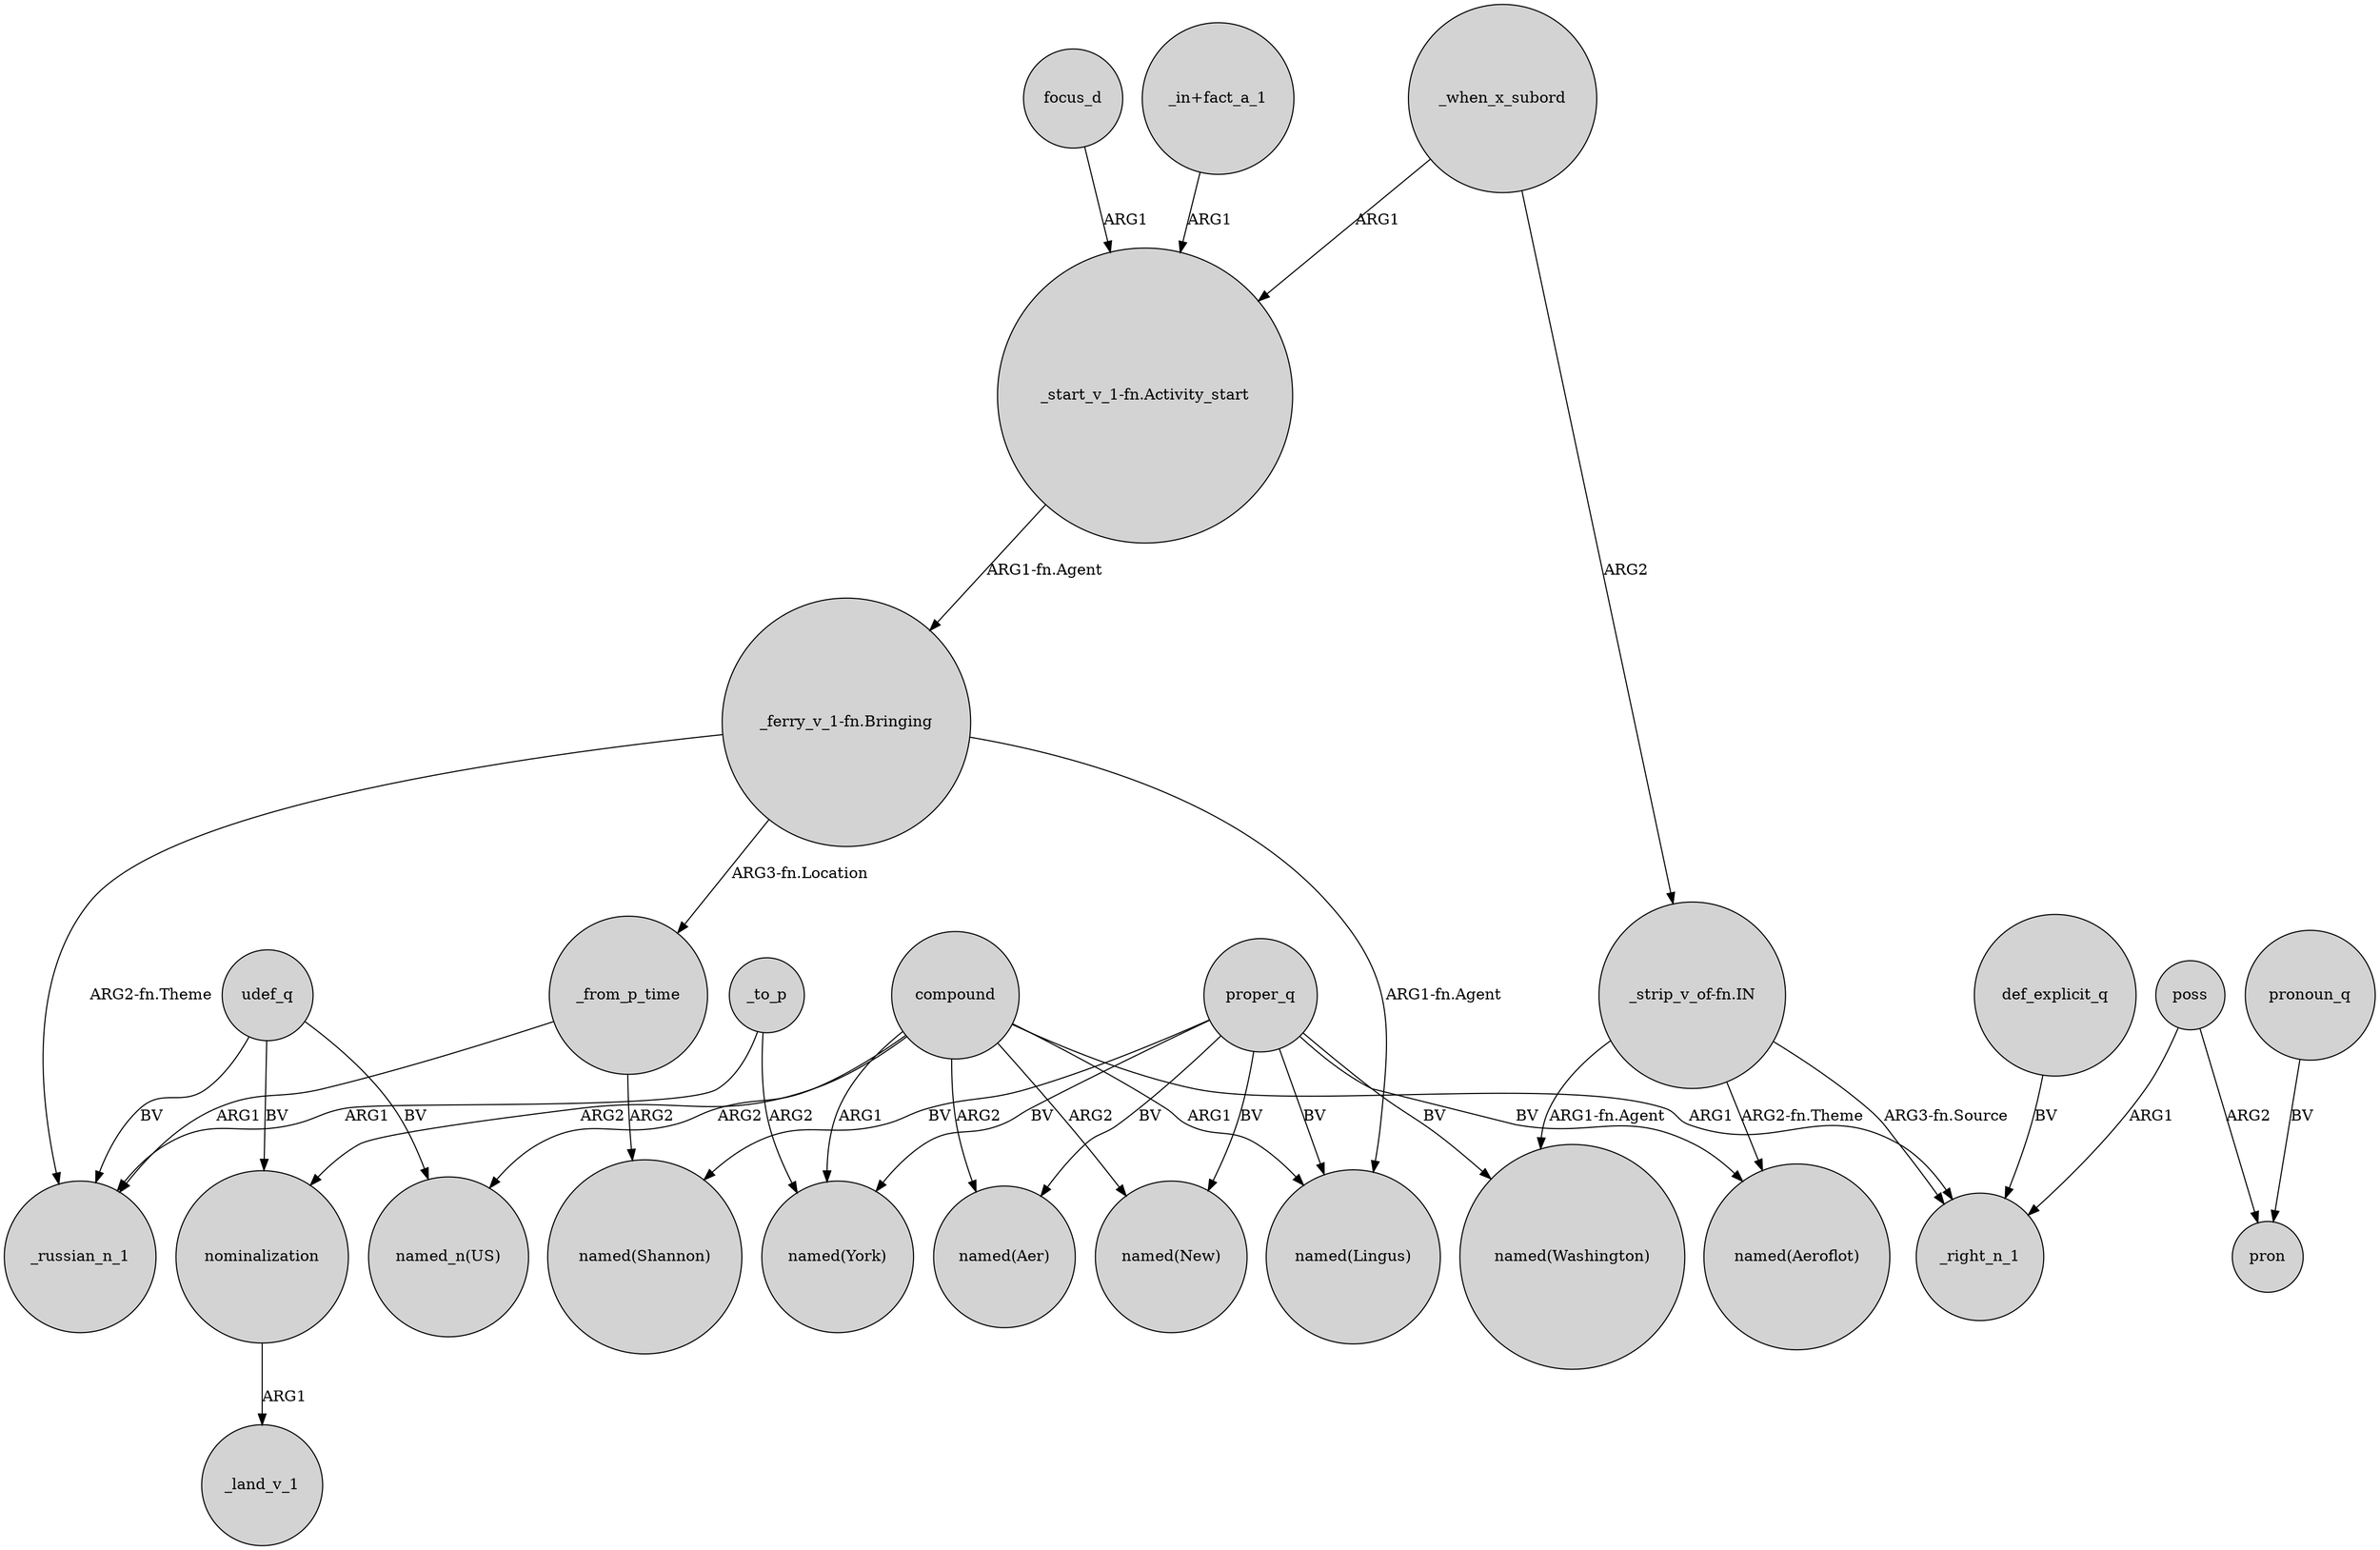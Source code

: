 digraph {
	node [shape=circle style=filled]
	_when_x_subord -> "_start_v_1-fn.Activity_start" [label=ARG1]
	udef_q -> "named_n(US)" [label=BV]
	compound -> "named(New)" [label=ARG2]
	poss -> pron [label=ARG2]
	proper_q -> "named(Lingus)" [label=BV]
	nominalization -> _land_v_1 [label=ARG1]
	proper_q -> "named(New)" [label=BV]
	compound -> "named(Aer)" [label=ARG2]
	_to_p -> _russian_n_1 [label=ARG1]
	"_strip_v_of-fn.IN" -> _right_n_1 [label="ARG3-fn.Source"]
	"_ferry_v_1-fn.Bringing" -> "named(Lingus)" [label="ARG1-fn.Agent"]
	compound -> nominalization [label=ARG2]
	_from_p_time -> _russian_n_1 [label=ARG1]
	compound -> "named_n(US)" [label=ARG2]
	proper_q -> "named(Washington)" [label=BV]
	"_ferry_v_1-fn.Bringing" -> _from_p_time [label="ARG3-fn.Location"]
	pronoun_q -> pron [label=BV]
	"_strip_v_of-fn.IN" -> "named(Washington)" [label="ARG1-fn.Agent"]
	"_ferry_v_1-fn.Bringing" -> _russian_n_1 [label="ARG2-fn.Theme"]
	compound -> "named(York)" [label=ARG1]
	proper_q -> "named(Aer)" [label=BV]
	proper_q -> "named(Aeroflot)" [label=BV]
	proper_q -> "named(Shannon)" [label=BV]
	_to_p -> "named(York)" [label=ARG2]
	udef_q -> nominalization [label=BV]
	_from_p_time -> "named(Shannon)" [label=ARG2]
	focus_d -> "_start_v_1-fn.Activity_start" [label=ARG1]
	"_start_v_1-fn.Activity_start" -> "_ferry_v_1-fn.Bringing" [label="ARG1-fn.Agent"]
	def_explicit_q -> _right_n_1 [label=BV]
	compound -> "named(Lingus)" [label=ARG1]
	"_in+fact_a_1" -> "_start_v_1-fn.Activity_start" [label=ARG1]
	poss -> _right_n_1 [label=ARG1]
	compound -> _right_n_1 [label=ARG1]
	proper_q -> "named(York)" [label=BV]
	"_strip_v_of-fn.IN" -> "named(Aeroflot)" [label="ARG2-fn.Theme"]
	_when_x_subord -> "_strip_v_of-fn.IN" [label=ARG2]
	udef_q -> _russian_n_1 [label=BV]
}
